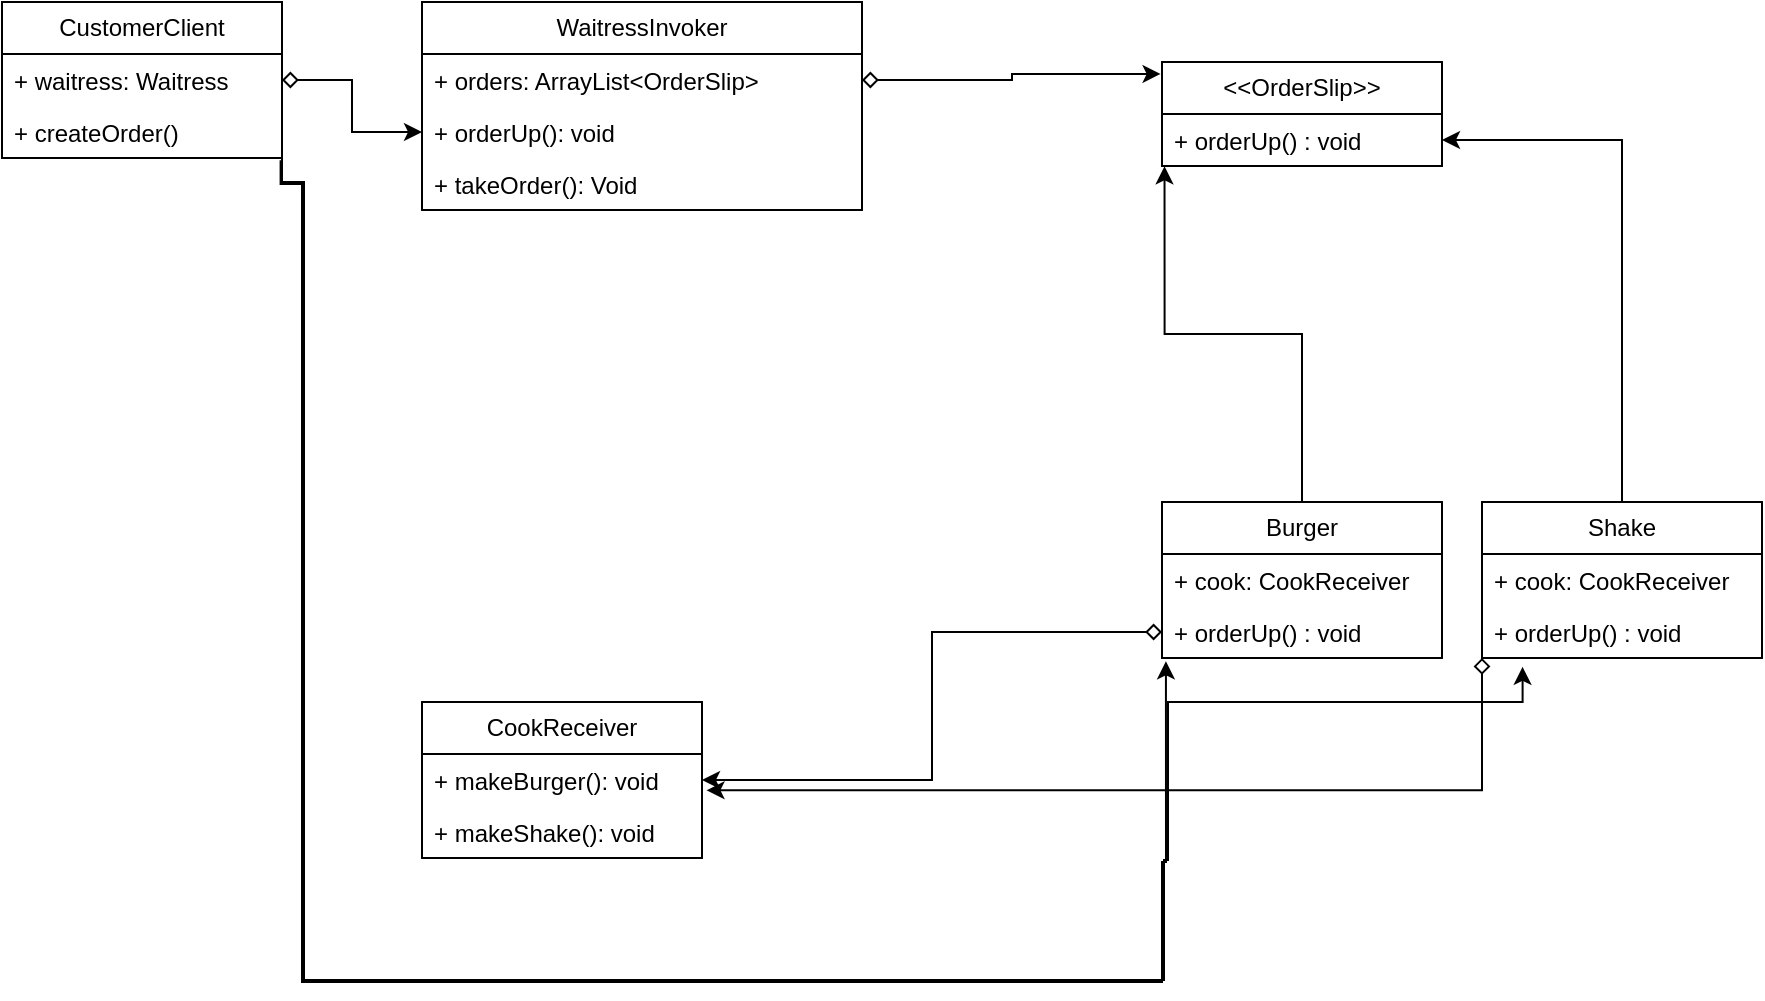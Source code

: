 <mxfile version="22.0.8" type="github">
  <diagram name="Page-1" id="9b1FMyf4jC-_zoPjw3e7">
    <mxGraphModel dx="2035" dy="661" grid="1" gridSize="10" guides="1" tooltips="1" connect="1" arrows="1" fold="1" page="1" pageScale="1" pageWidth="850" pageHeight="1100" math="0" shadow="0">
      <root>
        <mxCell id="0" />
        <mxCell id="1" parent="0" />
        <mxCell id="CS_ge_p3yxhzeWj5m4wG-1" value="WaitressInvoker" style="swimlane;fontStyle=0;childLayout=stackLayout;horizontal=1;startSize=26;fillColor=none;horizontalStack=0;resizeParent=1;resizeParentMax=0;resizeLast=0;collapsible=1;marginBottom=0;whiteSpace=wrap;html=1;" parent="1" vertex="1">
          <mxGeometry x="150" y="10" width="220" height="104" as="geometry" />
        </mxCell>
        <mxCell id="CS_ge_p3yxhzeWj5m4wG-2" value="+ orders: ArrayList&amp;lt;OrderSlip&amp;gt;" style="text;strokeColor=none;fillColor=none;align=left;verticalAlign=top;spacingLeft=4;spacingRight=4;overflow=hidden;rotatable=0;points=[[0,0.5],[1,0.5]];portConstraint=eastwest;whiteSpace=wrap;html=1;" parent="CS_ge_p3yxhzeWj5m4wG-1" vertex="1">
          <mxGeometry y="26" width="220" height="26" as="geometry" />
        </mxCell>
        <mxCell id="CS_ge_p3yxhzeWj5m4wG-3" value="+ orderUp(): void" style="text;strokeColor=none;fillColor=none;align=left;verticalAlign=top;spacingLeft=4;spacingRight=4;overflow=hidden;rotatable=0;points=[[0,0.5],[1,0.5]];portConstraint=eastwest;whiteSpace=wrap;html=1;" parent="CS_ge_p3yxhzeWj5m4wG-1" vertex="1">
          <mxGeometry y="52" width="220" height="26" as="geometry" />
        </mxCell>
        <mxCell id="CS_ge_p3yxhzeWj5m4wG-53" value="+ takeOrder(): Void" style="text;strokeColor=none;fillColor=none;align=left;verticalAlign=top;spacingLeft=4;spacingRight=4;overflow=hidden;rotatable=0;points=[[0,0.5],[1,0.5]];portConstraint=eastwest;whiteSpace=wrap;html=1;" parent="CS_ge_p3yxhzeWj5m4wG-1" vertex="1">
          <mxGeometry y="78" width="220" height="26" as="geometry" />
        </mxCell>
        <mxCell id="CS_ge_p3yxhzeWj5m4wG-5" value="&amp;lt;&amp;lt;OrderSlip&amp;gt;&amp;gt;" style="swimlane;fontStyle=0;childLayout=stackLayout;horizontal=1;startSize=26;fillColor=none;horizontalStack=0;resizeParent=1;resizeParentMax=0;resizeLast=0;collapsible=1;marginBottom=0;whiteSpace=wrap;html=1;" parent="1" vertex="1">
          <mxGeometry x="520" y="40" width="140" height="52" as="geometry" />
        </mxCell>
        <mxCell id="CS_ge_p3yxhzeWj5m4wG-6" value="+ orderUp() : void" style="text;strokeColor=none;fillColor=none;align=left;verticalAlign=top;spacingLeft=4;spacingRight=4;overflow=hidden;rotatable=0;points=[[0,0.5],[1,0.5]];portConstraint=eastwest;whiteSpace=wrap;html=1;" parent="CS_ge_p3yxhzeWj5m4wG-5" vertex="1">
          <mxGeometry y="26" width="140" height="26" as="geometry" />
        </mxCell>
        <mxCell id="CS_ge_p3yxhzeWj5m4wG-13" value="Burger" style="swimlane;fontStyle=0;childLayout=stackLayout;horizontal=1;startSize=26;fillColor=none;horizontalStack=0;resizeParent=1;resizeParentMax=0;resizeLast=0;collapsible=1;marginBottom=0;whiteSpace=wrap;html=1;" parent="1" vertex="1">
          <mxGeometry x="520" y="260" width="140" height="78" as="geometry" />
        </mxCell>
        <mxCell id="kNCBHGdG4qvosjfeMohc-6" value="+ cook: CookReceiver" style="text;strokeColor=none;fillColor=none;align=left;verticalAlign=top;spacingLeft=4;spacingRight=4;overflow=hidden;rotatable=0;points=[[0,0.5],[1,0.5]];portConstraint=eastwest;whiteSpace=wrap;html=1;" vertex="1" parent="CS_ge_p3yxhzeWj5m4wG-13">
          <mxGeometry y="26" width="140" height="26" as="geometry" />
        </mxCell>
        <mxCell id="CS_ge_p3yxhzeWj5m4wG-14" value="+ orderUp()&amp;nbsp;: void" style="text;strokeColor=none;fillColor=none;align=left;verticalAlign=top;spacingLeft=4;spacingRight=4;overflow=hidden;rotatable=0;points=[[0,0.5],[1,0.5]];portConstraint=eastwest;whiteSpace=wrap;html=1;" parent="CS_ge_p3yxhzeWj5m4wG-13" vertex="1">
          <mxGeometry y="52" width="140" height="26" as="geometry" />
        </mxCell>
        <mxCell id="Drj6p-o2rlSssU2dloH5-4" value="CustomerClient" style="swimlane;fontStyle=0;childLayout=stackLayout;horizontal=1;startSize=26;fillColor=none;horizontalStack=0;resizeParent=1;resizeParentMax=0;resizeLast=0;collapsible=1;marginBottom=0;whiteSpace=wrap;html=1;" parent="1" vertex="1">
          <mxGeometry x="-60" y="10" width="140" height="78" as="geometry" />
        </mxCell>
        <mxCell id="Drj6p-o2rlSssU2dloH5-6" value="+ waitress: Waitress" style="text;strokeColor=none;fillColor=none;align=left;verticalAlign=top;spacingLeft=4;spacingRight=4;overflow=hidden;rotatable=0;points=[[0,0.5],[1,0.5]];portConstraint=eastwest;whiteSpace=wrap;html=1;" parent="Drj6p-o2rlSssU2dloH5-4" vertex="1">
          <mxGeometry y="26" width="140" height="26" as="geometry" />
        </mxCell>
        <mxCell id="Drj6p-o2rlSssU2dloH5-5" value="+ createOrder()" style="text;strokeColor=none;fillColor=none;align=left;verticalAlign=top;spacingLeft=4;spacingRight=4;overflow=hidden;rotatable=0;points=[[0,0.5],[1,0.5]];portConstraint=eastwest;whiteSpace=wrap;html=1;" parent="Drj6p-o2rlSssU2dloH5-4" vertex="1">
          <mxGeometry y="52" width="140" height="26" as="geometry" />
        </mxCell>
        <mxCell id="Drj6p-o2rlSssU2dloH5-8" value="CookReceiver" style="swimlane;fontStyle=0;childLayout=stackLayout;horizontal=1;startSize=26;fillColor=none;horizontalStack=0;resizeParent=1;resizeParentMax=0;resizeLast=0;collapsible=1;marginBottom=0;whiteSpace=wrap;html=1;" parent="1" vertex="1">
          <mxGeometry x="150" y="360" width="140" height="78" as="geometry" />
        </mxCell>
        <mxCell id="Drj6p-o2rlSssU2dloH5-9" value="+ makeBurger(): void" style="text;strokeColor=none;fillColor=none;align=left;verticalAlign=top;spacingLeft=4;spacingRight=4;overflow=hidden;rotatable=0;points=[[0,0.5],[1,0.5]];portConstraint=eastwest;whiteSpace=wrap;html=1;" parent="Drj6p-o2rlSssU2dloH5-8" vertex="1">
          <mxGeometry y="26" width="140" height="26" as="geometry" />
        </mxCell>
        <mxCell id="Drj6p-o2rlSssU2dloH5-10" value="+ makeShake(): void" style="text;strokeColor=none;fillColor=none;align=left;verticalAlign=top;spacingLeft=4;spacingRight=4;overflow=hidden;rotatable=0;points=[[0,0.5],[1,0.5]];portConstraint=eastwest;whiteSpace=wrap;html=1;" parent="Drj6p-o2rlSssU2dloH5-8" vertex="1">
          <mxGeometry y="52" width="140" height="26" as="geometry" />
        </mxCell>
        <mxCell id="Drj6p-o2rlSssU2dloH5-13" style="edgeStyle=orthogonalEdgeStyle;rounded=0;orthogonalLoop=1;jettySize=auto;html=1;entryX=0.014;entryY=1.064;entryDx=0;entryDy=0;entryPerimeter=0;exitX=0.995;exitY=1.042;exitDx=0;exitDy=0;exitPerimeter=0;" parent="1" source="Drj6p-o2rlSssU2dloH5-5" target="CS_ge_p3yxhzeWj5m4wG-14" edge="1">
          <mxGeometry relative="1" as="geometry">
            <mxPoint x="520" y="425" as="targetPoint" />
            <Array as="points">
              <mxPoint x="79" y="101" />
              <mxPoint x="90" y="101" />
              <mxPoint x="90" y="500" />
              <mxPoint x="520" y="500" />
              <mxPoint x="520" y="440" />
              <mxPoint x="522" y="440" />
            </Array>
            <mxPoint x="80" y="101" as="sourcePoint" />
          </mxGeometry>
        </mxCell>
        <mxCell id="Drj6p-o2rlSssU2dloH5-14" style="edgeStyle=orthogonalEdgeStyle;rounded=0;orthogonalLoop=1;jettySize=auto;html=1;exitX=0;exitY=0.5;exitDx=0;exitDy=0;entryX=1;entryY=0.5;entryDx=0;entryDy=0;startArrow=diamond;startFill=0;" parent="1" source="CS_ge_p3yxhzeWj5m4wG-14" target="Drj6p-o2rlSssU2dloH5-9" edge="1">
          <mxGeometry relative="1" as="geometry" />
        </mxCell>
        <mxCell id="Drj6p-o2rlSssU2dloH5-15" style="edgeStyle=orthogonalEdgeStyle;rounded=0;orthogonalLoop=1;jettySize=auto;html=1;entryX=-0.005;entryY=0.115;entryDx=0;entryDy=0;entryPerimeter=0;startArrow=diamond;startFill=0;" parent="1" source="CS_ge_p3yxhzeWj5m4wG-2" target="CS_ge_p3yxhzeWj5m4wG-5" edge="1">
          <mxGeometry relative="1" as="geometry" />
        </mxCell>
        <mxCell id="kNCBHGdG4qvosjfeMohc-1" style="edgeStyle=orthogonalEdgeStyle;rounded=0;orthogonalLoop=1;jettySize=auto;html=1;entryX=0;entryY=0.5;entryDx=0;entryDy=0;startArrow=diamond;startFill=0;" edge="1" parent="1" source="Drj6p-o2rlSssU2dloH5-6" target="CS_ge_p3yxhzeWj5m4wG-3">
          <mxGeometry relative="1" as="geometry" />
        </mxCell>
        <mxCell id="kNCBHGdG4qvosjfeMohc-12" style="edgeStyle=orthogonalEdgeStyle;rounded=0;orthogonalLoop=1;jettySize=auto;html=1;entryX=1;entryY=0.5;entryDx=0;entryDy=0;" edge="1" parent="1" source="kNCBHGdG4qvosjfeMohc-7" target="CS_ge_p3yxhzeWj5m4wG-6">
          <mxGeometry relative="1" as="geometry" />
        </mxCell>
        <mxCell id="kNCBHGdG4qvosjfeMohc-7" value="Shake" style="swimlane;fontStyle=0;childLayout=stackLayout;horizontal=1;startSize=26;fillColor=none;horizontalStack=0;resizeParent=1;resizeParentMax=0;resizeLast=0;collapsible=1;marginBottom=0;whiteSpace=wrap;html=1;" vertex="1" parent="1">
          <mxGeometry x="680" y="260" width="140" height="78" as="geometry" />
        </mxCell>
        <mxCell id="kNCBHGdG4qvosjfeMohc-8" value="+ cook: CookReceiver" style="text;strokeColor=none;fillColor=none;align=left;verticalAlign=top;spacingLeft=4;spacingRight=4;overflow=hidden;rotatable=0;points=[[0,0.5],[1,0.5]];portConstraint=eastwest;whiteSpace=wrap;html=1;" vertex="1" parent="kNCBHGdG4qvosjfeMohc-7">
          <mxGeometry y="26" width="140" height="26" as="geometry" />
        </mxCell>
        <mxCell id="kNCBHGdG4qvosjfeMohc-9" value="+ orderUp()&amp;nbsp;: void" style="text;strokeColor=none;fillColor=none;align=left;verticalAlign=top;spacingLeft=4;spacingRight=4;overflow=hidden;rotatable=0;points=[[0,0.5],[1,0.5]];portConstraint=eastwest;whiteSpace=wrap;html=1;" vertex="1" parent="kNCBHGdG4qvosjfeMohc-7">
          <mxGeometry y="52" width="140" height="26" as="geometry" />
        </mxCell>
        <mxCell id="kNCBHGdG4qvosjfeMohc-11" style="edgeStyle=orthogonalEdgeStyle;rounded=0;orthogonalLoop=1;jettySize=auto;html=1;entryX=0.009;entryY=1.005;entryDx=0;entryDy=0;entryPerimeter=0;" edge="1" parent="1" source="CS_ge_p3yxhzeWj5m4wG-13" target="CS_ge_p3yxhzeWj5m4wG-6">
          <mxGeometry relative="1" as="geometry" />
        </mxCell>
        <mxCell id="kNCBHGdG4qvosjfeMohc-14" style="edgeStyle=orthogonalEdgeStyle;rounded=0;orthogonalLoop=1;jettySize=auto;html=1;exitX=0;exitY=1;exitDx=0;exitDy=0;entryX=1.016;entryY=0.698;entryDx=0;entryDy=0;entryPerimeter=0;startArrow=diamond;startFill=0;" edge="1" parent="1" source="kNCBHGdG4qvosjfeMohc-7" target="Drj6p-o2rlSssU2dloH5-9">
          <mxGeometry relative="1" as="geometry" />
        </mxCell>
        <mxCell id="kNCBHGdG4qvosjfeMohc-16" style="edgeStyle=orthogonalEdgeStyle;rounded=0;orthogonalLoop=1;jettySize=auto;html=1;exitX=0.995;exitY=1.042;exitDx=0;exitDy=0;exitPerimeter=0;entryX=0.145;entryY=1.17;entryDx=0;entryDy=0;entryPerimeter=0;" edge="1" parent="1" target="kNCBHGdG4qvosjfeMohc-9">
          <mxGeometry relative="1" as="geometry">
            <mxPoint x="780" y="360" as="targetPoint" />
            <Array as="points">
              <mxPoint x="80" y="100" />
              <mxPoint x="91" y="100" />
              <mxPoint x="91" y="499" />
              <mxPoint x="521" y="499" />
              <mxPoint x="521" y="439" />
              <mxPoint x="523" y="439" />
              <mxPoint x="523" y="360" />
              <mxPoint x="700" y="360" />
            </Array>
            <mxPoint x="80" y="88" as="sourcePoint" />
          </mxGeometry>
        </mxCell>
      </root>
    </mxGraphModel>
  </diagram>
</mxfile>
